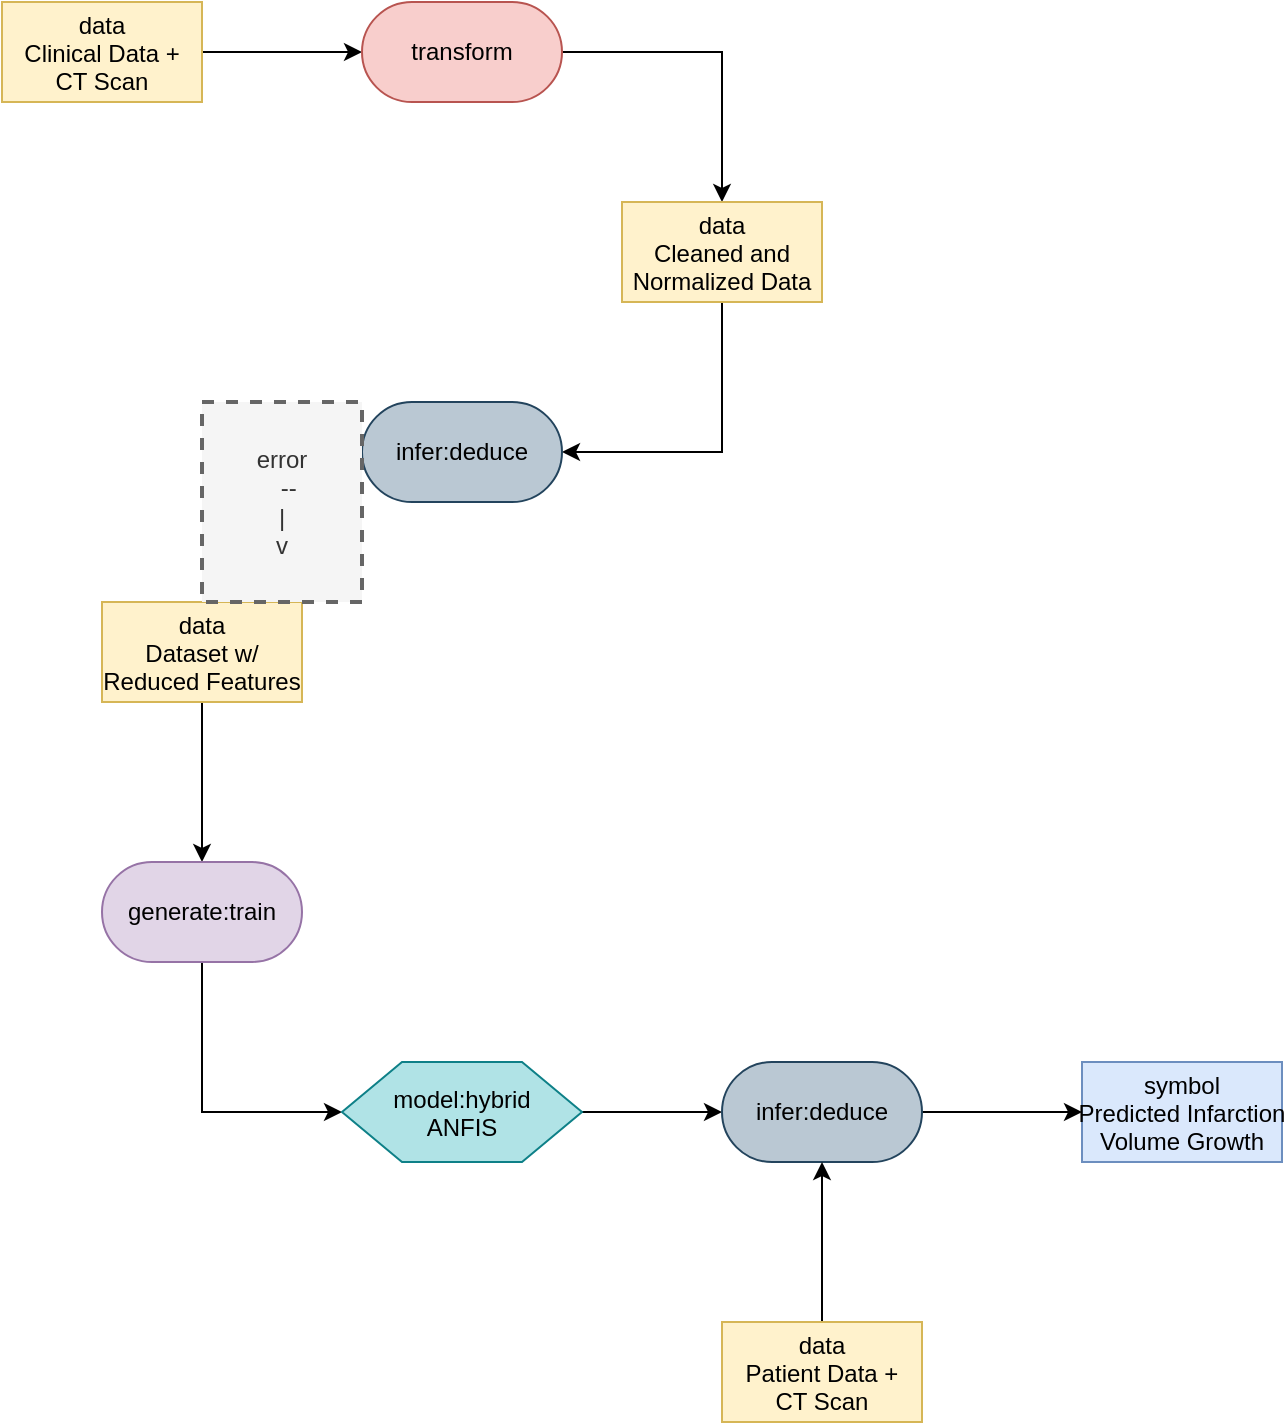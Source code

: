<mxfile version="27.1.6" pages="2">
  <diagram name="Page-1" id="7meF5i3ERcGCWGk9cTKC">
    <mxGraphModel dx="1429" dy="856" grid="1" gridSize="10" guides="1" tooltips="1" connect="1" arrows="1" fold="1" page="1" pageScale="1" pageWidth="3300" pageHeight="4681" math="0" shadow="0">
      <root>
        <mxCell id="0" />
        <mxCell id="1" parent="0" />
        <mxCell id="yZvimFrY_nlzojKEufp5-3" style="edgeStyle=orthogonalEdgeStyle;rounded=0;orthogonalLoop=1;jettySize=auto;html=1;exitX=1;exitY=0.5;exitDx=0;exitDy=0;entryX=0;entryY=0.5;entryDx=0;entryDy=0;" parent="1" source="yZvimFrY_nlzojKEufp5-1" target="yZvimFrY_nlzojKEufp5-2" edge="1">
          <mxGeometry relative="1" as="geometry" />
        </mxCell>
        <mxCell id="yZvimFrY_nlzojKEufp5-1" value="data&#xa;Clinical Data +&#xa;CT Scan" style="rectangle;fillColor=#fff2cc;strokeColor=#d6b656;" parent="1" name="data" vertex="1">
          <mxGeometry x="340" y="230" width="100" height="50" as="geometry" />
        </mxCell>
        <mxCell id="yZvimFrY_nlzojKEufp5-5" style="edgeStyle=orthogonalEdgeStyle;rounded=0;orthogonalLoop=1;jettySize=auto;html=1;exitX=1;exitY=0.5;exitDx=0;exitDy=0;entryX=0.5;entryY=0;entryDx=0;entryDy=0;" parent="1" source="yZvimFrY_nlzojKEufp5-2" target="yZvimFrY_nlzojKEufp5-4" edge="1">
          <mxGeometry relative="1" as="geometry" />
        </mxCell>
        <mxCell id="yZvimFrY_nlzojKEufp5-2" value="transform" style="rounded=1;whiteSpace=wrap;html=1;arcSize=50;fillColor=#f8cecc;strokeColor=#b85450;" parent="1" name="transform" vertex="1">
          <mxGeometry x="520" y="230" width="100" height="50" as="geometry" />
        </mxCell>
        <mxCell id="yZvimFrY_nlzojKEufp5-7" style="edgeStyle=orthogonalEdgeStyle;rounded=0;orthogonalLoop=1;jettySize=auto;html=1;exitX=0.5;exitY=1;exitDx=0;exitDy=0;entryX=1;entryY=0.5;entryDx=0;entryDy=0;" parent="1" source="yZvimFrY_nlzojKEufp5-4" target="yZvimFrY_nlzojKEufp5-6" edge="1">
          <mxGeometry relative="1" as="geometry" />
        </mxCell>
        <mxCell id="yZvimFrY_nlzojKEufp5-4" value="data&#xa;Cleaned and&#xa;Normalized Data" style="rectangle;fillColor=#fff2cc;strokeColor=#d6b656;" parent="1" name="data" vertex="1">
          <mxGeometry x="650" y="330" width="100" height="50" as="geometry" />
        </mxCell>
        <mxCell id="yZvimFrY_nlzojKEufp5-6" value="infer:deduce" style="rounded=1;whiteSpace=wrap;html=1;arcSize=50;fillColor=#bac8d3;strokeColor=#23445d;" parent="1" name="infer:deduce" vertex="1">
          <mxGeometry x="520" y="430" width="100" height="50" as="geometry" />
        </mxCell>
        <mxCell id="yZvimFrY_nlzojKEufp5-12" style="edgeStyle=orthogonalEdgeStyle;rounded=0;orthogonalLoop=1;jettySize=auto;html=1;exitX=0.5;exitY=1;exitDx=0;exitDy=0;entryX=0.5;entryY=0;entryDx=0;entryDy=0;" parent="1" source="yZvimFrY_nlzojKEufp5-8" target="yZvimFrY_nlzojKEufp5-11" edge="1">
          <mxGeometry relative="1" as="geometry" />
        </mxCell>
        <mxCell id="yZvimFrY_nlzojKEufp5-8" value="data&#xa;Dataset w/&#xa;Reduced Features" style="rectangle;fillColor=#fff2cc;strokeColor=#d6b656;" parent="1" name="data" vertex="1">
          <mxGeometry x="390" y="530" width="100" height="50" as="geometry" />
        </mxCell>
        <mxCell id="yZvimFrY_nlzojKEufp5-10" value="&lt;div&gt;error&lt;/div&gt;&lt;div&gt;&amp;nbsp; --&lt;/div&gt;&lt;div&gt;|&lt;/div&gt;&lt;div&gt;v&lt;/div&gt;" style="text;html=1;align=center;verticalAlign=middle;whiteSpace=wrap;rounded=0;dashed=1;fillColor=#f5f5f5;fontColor=#333333;strokeColor=#666666;strokeWidth=2;" parent="1" name="text" vertex="1">
          <mxGeometry x="440" y="430" width="80" height="100" as="geometry" />
        </mxCell>
        <mxCell id="yZvimFrY_nlzojKEufp5-14" style="edgeStyle=orthogonalEdgeStyle;rounded=0;orthogonalLoop=1;jettySize=auto;html=1;exitX=0.5;exitY=1;exitDx=0;exitDy=0;entryX=0;entryY=0.5;entryDx=0;entryDy=0;" parent="1" source="yZvimFrY_nlzojKEufp5-11" target="yZvimFrY_nlzojKEufp5-13" edge="1">
          <mxGeometry relative="1" as="geometry" />
        </mxCell>
        <mxCell id="yZvimFrY_nlzojKEufp5-11" value="generate:train" style="rounded=1;whiteSpace=wrap;html=1;arcSize=50;fillColor=#e1d5e7;strokeColor=#9673a6;" parent="1" name="generate:train" vertex="1">
          <mxGeometry x="390" y="660" width="100" height="50" as="geometry" />
        </mxCell>
        <mxCell id="yZvimFrY_nlzojKEufp5-16" style="edgeStyle=orthogonalEdgeStyle;rounded=0;orthogonalLoop=1;jettySize=auto;html=1;exitX=1;exitY=0.5;exitDx=0;exitDy=0;entryX=0;entryY=0.5;entryDx=0;entryDy=0;" parent="1" source="yZvimFrY_nlzojKEufp5-13" target="yZvimFrY_nlzojKEufp5-15" edge="1">
          <mxGeometry relative="1" as="geometry" />
        </mxCell>
        <mxCell id="yZvimFrY_nlzojKEufp5-13" value="model:hybrid&#xa;ANFIS" style="shape=hexagon;perimeter=hexagonPerimeter2;fillColor=#b0e3e6;strokeColor=#0e8088;" parent="1" name="model" vertex="1">
          <mxGeometry x="510" y="760" width="120" height="50" as="geometry" />
        </mxCell>
        <mxCell id="yZvimFrY_nlzojKEufp5-25" style="edgeStyle=orthogonalEdgeStyle;rounded=0;orthogonalLoop=1;jettySize=auto;html=1;exitX=1;exitY=0.5;exitDx=0;exitDy=0;entryX=0;entryY=0.5;entryDx=0;entryDy=0;" parent="1" source="yZvimFrY_nlzojKEufp5-15" target="yZvimFrY_nlzojKEufp5-24" edge="1">
          <mxGeometry relative="1" as="geometry" />
        </mxCell>
        <mxCell id="yZvimFrY_nlzojKEufp5-15" value="infer:deduce" style="rounded=1;whiteSpace=wrap;html=1;arcSize=50;fillColor=#bac8d3;strokeColor=#23445d;" parent="1" name="infer:deduce" vertex="1">
          <mxGeometry x="700" y="760" width="100" height="50" as="geometry" />
        </mxCell>
        <mxCell id="yZvimFrY_nlzojKEufp5-23" style="edgeStyle=orthogonalEdgeStyle;rounded=0;orthogonalLoop=1;jettySize=auto;html=1;" parent="1" source="yZvimFrY_nlzojKEufp5-22" target="yZvimFrY_nlzojKEufp5-15" edge="1">
          <mxGeometry relative="1" as="geometry" />
        </mxCell>
        <mxCell id="yZvimFrY_nlzojKEufp5-22" value="data&#xa;Patient Data +&#xa;CT Scan" style="rectangle;fillColor=#fff2cc;strokeColor=#d6b656;" parent="1" name="data" vertex="1">
          <mxGeometry x="700" y="890" width="100" height="50" as="geometry" />
        </mxCell>
        <mxCell id="yZvimFrY_nlzojKEufp5-24" value="symbol&#xa;Predicted Infarction&#xa;Volume Growth" style="rectangle;fillColor=#dae8fc;strokeColor=#6c8ebf;" parent="1" name="symbol" vertex="1">
          <mxGeometry x="880" y="760" width="100" height="50" as="geometry" />
        </mxCell>
      </root>
    </mxGraphModel>
  </diagram>
  <diagram name="Copy of Page-1" id="T119TPBHAvKi4b6OVFGq">
    <mxGraphModel dx="1310" dy="785" grid="1" gridSize="10" guides="1" tooltips="1" connect="1" arrows="1" fold="1" page="1" pageScale="1" pageWidth="3300" pageHeight="4681" math="0" shadow="0">
      <root>
        <mxCell id="2eJRIjBPijTXAPjI3Z6r-0" />
        <mxCell id="2eJRIjBPijTXAPjI3Z6r-1" parent="2eJRIjBPijTXAPjI3Z6r-0" />
        <mxCell id="2eJRIjBPijTXAPjI3Z6r-2" style="edgeStyle=orthogonalEdgeStyle;rounded=0;orthogonalLoop=1;jettySize=auto;html=1;exitX=1;exitY=0.5;exitDx=0;exitDy=0;entryX=0;entryY=0.5;entryDx=0;entryDy=0;" edge="1" parent="2eJRIjBPijTXAPjI3Z6r-1" source="2eJRIjBPijTXAPjI3Z6r-3" target="2eJRIjBPijTXAPjI3Z6r-5">
          <mxGeometry relative="1" as="geometry" />
        </mxCell>
        <mxCell id="2eJRIjBPijTXAPjI3Z6r-3" value="data&#xa;Clinical Data +&#xa;CT Scan" style="rectangle;fillColor=#fff2cc;strokeColor=#d6b656;" name="data" vertex="1" parent="2eJRIjBPijTXAPjI3Z6r-1">
          <mxGeometry x="340" y="230" width="100" height="50" as="geometry" />
        </mxCell>
        <mxCell id="2eJRIjBPijTXAPjI3Z6r-4" style="edgeStyle=orthogonalEdgeStyle;rounded=0;orthogonalLoop=1;jettySize=auto;html=1;exitX=1;exitY=0.5;exitDx=0;exitDy=0;entryX=0.5;entryY=0;entryDx=0;entryDy=0;" edge="1" parent="2eJRIjBPijTXAPjI3Z6r-1" source="2eJRIjBPijTXAPjI3Z6r-5" target="2eJRIjBPijTXAPjI3Z6r-7">
          <mxGeometry relative="1" as="geometry" />
        </mxCell>
        <mxCell id="2eJRIjBPijTXAPjI3Z6r-5" value="transform" style="rounded=1;whiteSpace=wrap;html=1;arcSize=50;fillColor=#f8cecc;strokeColor=#b85450;" name="transform" vertex="1" parent="2eJRIjBPijTXAPjI3Z6r-1">
          <mxGeometry x="520" y="230" width="100" height="50" as="geometry" />
        </mxCell>
        <mxCell id="2eJRIjBPijTXAPjI3Z6r-6" style="edgeStyle=orthogonalEdgeStyle;rounded=0;orthogonalLoop=1;jettySize=auto;html=1;exitX=0.5;exitY=1;exitDx=0;exitDy=0;entryX=1;entryY=0.5;entryDx=0;entryDy=0;" edge="1" parent="2eJRIjBPijTXAPjI3Z6r-1" source="2eJRIjBPijTXAPjI3Z6r-7" target="2eJRIjBPijTXAPjI3Z6r-8">
          <mxGeometry relative="1" as="geometry" />
        </mxCell>
        <mxCell id="2eJRIjBPijTXAPjI3Z6r-7" value="data&#xa;Cleaned and&#xa;Normalized Data" style="rectangle;fillColor=#fff2cc;strokeColor=#d6b656;" name="data" vertex="1" parent="2eJRIjBPijTXAPjI3Z6r-1">
          <mxGeometry x="650" y="330" width="100" height="50" as="geometry" />
        </mxCell>
        <mxCell id="I4iLYutumM8hgGLQJ2nx-0" style="edgeStyle=orthogonalEdgeStyle;rounded=0;orthogonalLoop=1;jettySize=auto;html=1;exitX=0;exitY=0.5;exitDx=0;exitDy=0;entryX=0.5;entryY=0;entryDx=0;entryDy=0;" edge="1" parent="2eJRIjBPijTXAPjI3Z6r-1" source="2eJRIjBPijTXAPjI3Z6r-8" target="2eJRIjBPijTXAPjI3Z6r-10">
          <mxGeometry relative="1" as="geometry" />
        </mxCell>
        <mxCell id="2eJRIjBPijTXAPjI3Z6r-8" value="infer:deduce" style="rounded=1;whiteSpace=wrap;html=1;arcSize=50;fillColor=#bac8d3;strokeColor=#23445d;" name="infer:deduce" vertex="1" parent="2eJRIjBPijTXAPjI3Z6r-1">
          <mxGeometry x="520" y="430" width="100" height="50" as="geometry" />
        </mxCell>
        <mxCell id="2eJRIjBPijTXAPjI3Z6r-9" style="edgeStyle=orthogonalEdgeStyle;rounded=0;orthogonalLoop=1;jettySize=auto;html=1;exitX=0.5;exitY=1;exitDx=0;exitDy=0;entryX=0.5;entryY=0;entryDx=0;entryDy=0;" edge="1" parent="2eJRIjBPijTXAPjI3Z6r-1" source="2eJRIjBPijTXAPjI3Z6r-10" target="2eJRIjBPijTXAPjI3Z6r-13">
          <mxGeometry relative="1" as="geometry" />
        </mxCell>
        <mxCell id="2eJRIjBPijTXAPjI3Z6r-10" value="data&#xa;Dataset w/&#xa;Reduced Features" style="rectangle;fillColor=#fff2cc;strokeColor=#d6b656;" name="data" vertex="1" parent="2eJRIjBPijTXAPjI3Z6r-1">
          <mxGeometry x="390" y="530" width="100" height="50" as="geometry" />
        </mxCell>
        <mxCell id="2eJRIjBPijTXAPjI3Z6r-12" style="edgeStyle=orthogonalEdgeStyle;rounded=0;orthogonalLoop=1;jettySize=auto;html=1;exitX=0.5;exitY=1;exitDx=0;exitDy=0;entryX=0;entryY=0.5;entryDx=0;entryDy=0;" edge="1" parent="2eJRIjBPijTXAPjI3Z6r-1" source="2eJRIjBPijTXAPjI3Z6r-13" target="2eJRIjBPijTXAPjI3Z6r-15">
          <mxGeometry relative="1" as="geometry" />
        </mxCell>
        <mxCell id="2eJRIjBPijTXAPjI3Z6r-13" value="generate:train" style="rounded=1;whiteSpace=wrap;html=1;arcSize=50;fillColor=#e1d5e7;strokeColor=#9673a6;" name="generate:train" vertex="1" parent="2eJRIjBPijTXAPjI3Z6r-1">
          <mxGeometry x="390" y="660" width="100" height="50" as="geometry" />
        </mxCell>
        <mxCell id="2eJRIjBPijTXAPjI3Z6r-14" style="edgeStyle=orthogonalEdgeStyle;rounded=0;orthogonalLoop=1;jettySize=auto;html=1;exitX=1;exitY=0.5;exitDx=0;exitDy=0;entryX=0;entryY=0.5;entryDx=0;entryDy=0;" edge="1" parent="2eJRIjBPijTXAPjI3Z6r-1" source="2eJRIjBPijTXAPjI3Z6r-15" target="2eJRIjBPijTXAPjI3Z6r-17">
          <mxGeometry relative="1" as="geometry" />
        </mxCell>
        <mxCell id="2eJRIjBPijTXAPjI3Z6r-15" value="model:hybrid&#xa;ANFIS" style="shape=hexagon;perimeter=hexagonPerimeter2;fillColor=#b0e3e6;strokeColor=#0e8088;" name="model" vertex="1" parent="2eJRIjBPijTXAPjI3Z6r-1">
          <mxGeometry x="510" y="760" width="120" height="50" as="geometry" />
        </mxCell>
        <mxCell id="2eJRIjBPijTXAPjI3Z6r-16" style="edgeStyle=orthogonalEdgeStyle;rounded=0;orthogonalLoop=1;jettySize=auto;html=1;exitX=1;exitY=0.5;exitDx=0;exitDy=0;entryX=0;entryY=0.5;entryDx=0;entryDy=0;" edge="1" parent="2eJRIjBPijTXAPjI3Z6r-1" source="2eJRIjBPijTXAPjI3Z6r-17" target="2eJRIjBPijTXAPjI3Z6r-20">
          <mxGeometry relative="1" as="geometry" />
        </mxCell>
        <mxCell id="2eJRIjBPijTXAPjI3Z6r-17" value="infer:deduce" style="rounded=1;whiteSpace=wrap;html=1;arcSize=50;fillColor=#bac8d3;strokeColor=#23445d;" name="infer:deduce" vertex="1" parent="2eJRIjBPijTXAPjI3Z6r-1">
          <mxGeometry x="700" y="760" width="100" height="50" as="geometry" />
        </mxCell>
        <mxCell id="2eJRIjBPijTXAPjI3Z6r-18" style="edgeStyle=orthogonalEdgeStyle;rounded=0;orthogonalLoop=1;jettySize=auto;html=1;" edge="1" parent="2eJRIjBPijTXAPjI3Z6r-1" source="2eJRIjBPijTXAPjI3Z6r-19" target="2eJRIjBPijTXAPjI3Z6r-17">
          <mxGeometry relative="1" as="geometry" />
        </mxCell>
        <mxCell id="2eJRIjBPijTXAPjI3Z6r-19" value="data&#xa;Patient Data +&#xa;CT Scan" style="rectangle;fillColor=#fff2cc;strokeColor=#d6b656;" name="data" vertex="1" parent="2eJRIjBPijTXAPjI3Z6r-1">
          <mxGeometry x="700" y="890" width="100" height="50" as="geometry" />
        </mxCell>
        <mxCell id="2eJRIjBPijTXAPjI3Z6r-20" value="symbol&#xa;Predicted Infarction&#xa;Volume Growth" style="rectangle;fillColor=#dae8fc;strokeColor=#6c8ebf;" name="symbol" vertex="1" parent="2eJRIjBPijTXAPjI3Z6r-1">
          <mxGeometry x="880" y="760" width="100" height="50" as="geometry" />
        </mxCell>
      </root>
    </mxGraphModel>
  </diagram>
</mxfile>
